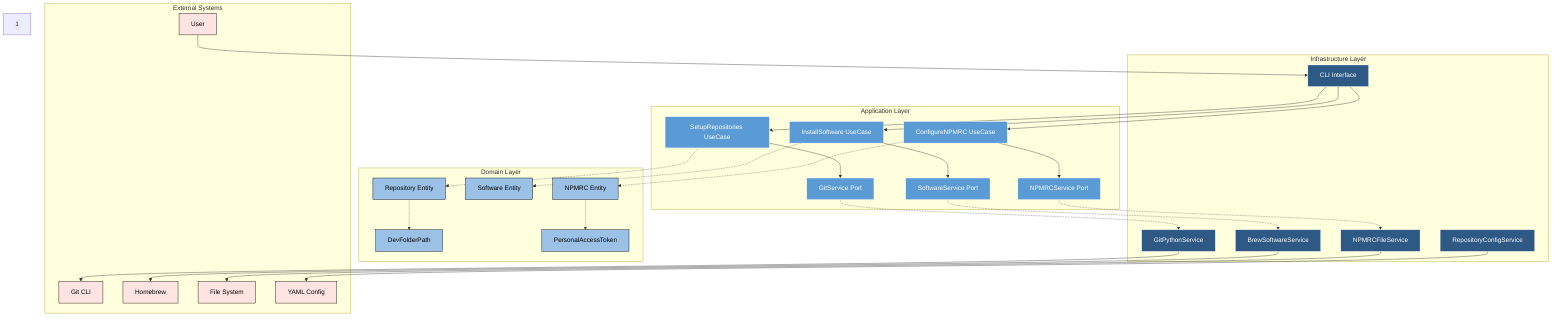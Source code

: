 graph TB
    subgraph "Infrastructure Layer"
        CLI[CLI Interface]
        GitSvc[GitPythonService]
        BrewSvc[BrewSoftwareService]
        NPMSvc[NPMRCFileService]
        ConfigSvc[RepositoryConfigService]
    end
    
    subgraph "Application Layer"
        SetupUC[SetupRepositories UseCase]
        InstallUC[InstallSoftware UseCase]
        NPMrcUC[ConfigureNPMRC UseCase]
        
        GitPort[GitService Port]
        SwPort[SoftwareService Port]
        NPMPort[NPMRCService Port]
    end
    1
    subgraph "Domain Layer"
        RepoEntity[Repository Entity]
        SwEntity[Software Entity]
        NPMEntity[NPMRC Entity]
        PathVO[DevFolderPath]
        TokenVO[PersonalAccessToken]
    end
    
    subgraph "External Systems"
        User[User]
        Git[Git CLI]
        Homebrew[Homebrew]
        Files[File System]
        YAML[YAML Config]
    end
    
    User --> CLI
    CLI --> SetupUC
    CLI --> InstallUC
    CLI --> NPMrcUC
    
    SetupUC --> GitPort
    InstallUC --> SwPort
    NPMrcUC --> NPMPort
    
    GitPort -.-> GitSvc
    SwPort -.-> BrewSvc
    NPMPort -.-> NPMSvc
    
    GitSvc --> Git
    BrewSvc --> Homebrew
    NPMSvc --> Files
    ConfigSvc --> YAML
    
    SetupUC -.-> RepoEntity
    InstallUC -.-> SwEntity
    NPMrcUC -.-> NPMEntity
    
    RepoEntity -.-> PathVO
    NPMEntity -.-> TokenVO
    
    classDef infrastructure fill:#2E5984,stroke:#fff,color:#fff
    classDef application fill:#5B9BD5,stroke:#fff,color:#fff
    classDef domain fill:#9BC2E6,stroke:#000,color:#000
    classDef external fill:#FFE4E1,stroke:#000,color:#000
    
    class CLI,GitSvc,BrewSvc,NPMSvc,ConfigSvc infrastructure
    class SetupUC,InstallUC,NPMrcUC,GitPort,SwPort,NPMPort application
    class RepoEntity,SwEntity,NPMEntity,PathVO,TokenVO domain
    class User,Git,Homebrew,Files,YAML external